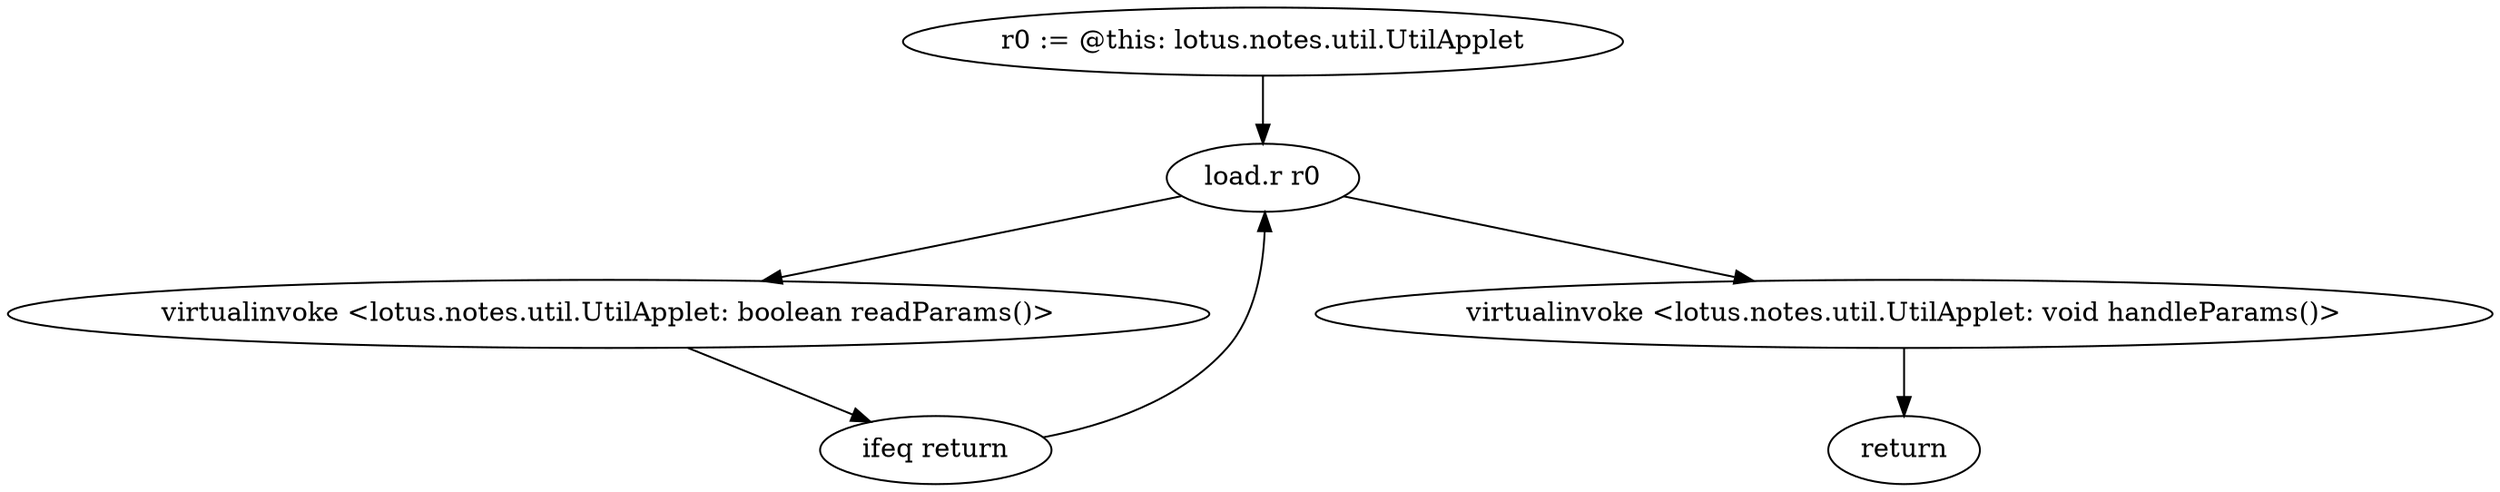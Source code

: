 digraph "" {
    "r0 := @this: lotus.notes.util.UtilApplet"
    "load.r r0"
    "r0 := @this: lotus.notes.util.UtilApplet"->"load.r r0";
    "virtualinvoke <lotus.notes.util.UtilApplet: boolean readParams()>"
    "load.r r0"->"virtualinvoke <lotus.notes.util.UtilApplet: boolean readParams()>";
    "ifeq return"
    "virtualinvoke <lotus.notes.util.UtilApplet: boolean readParams()>"->"ifeq return";
    "ifeq return"->"load.r r0";
    "virtualinvoke <lotus.notes.util.UtilApplet: void handleParams()>"
    "load.r r0"->"virtualinvoke <lotus.notes.util.UtilApplet: void handleParams()>";
    "return"
    "virtualinvoke <lotus.notes.util.UtilApplet: void handleParams()>"->"return";
}

